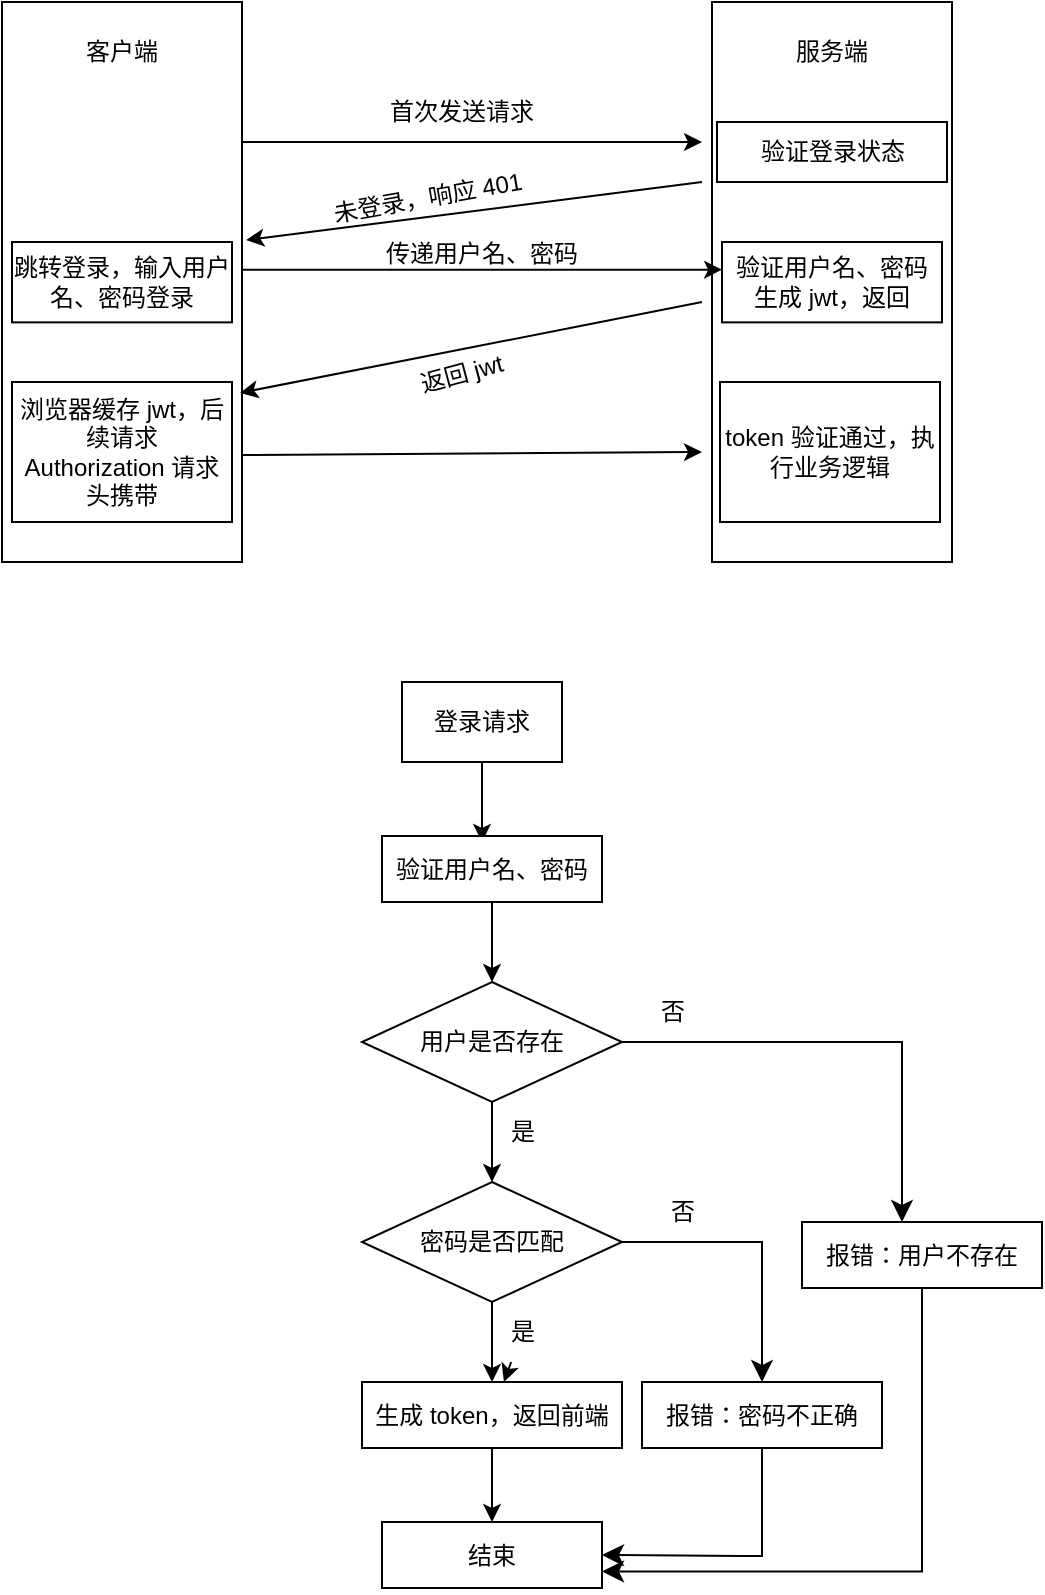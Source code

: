 <mxfile>
    <diagram id="IyYC0mXCuMCxbC35mm6C" name="第 1 页">
        <mxGraphModel dx="904" dy="551" grid="1" gridSize="10" guides="1" tooltips="1" connect="1" arrows="1" fold="1" page="1" pageScale="1" pageWidth="1169" pageHeight="1654" math="0" shadow="0">
            <root>
                <mxCell id="0"/>
                <mxCell id="1" parent="0"/>
                <mxCell id="2" value="" style="rounded=0;whiteSpace=wrap;html=1;" parent="1" vertex="1">
                    <mxGeometry x="170" y="380" width="120" height="280" as="geometry"/>
                </mxCell>
                <mxCell id="3" value="" style="rounded=0;whiteSpace=wrap;html=1;" parent="1" vertex="1">
                    <mxGeometry x="525" y="380" width="120" height="280" as="geometry"/>
                </mxCell>
                <mxCell id="4" value="客户端" style="text;html=1;strokeColor=none;fillColor=none;align=center;verticalAlign=middle;whiteSpace=wrap;rounded=0;" parent="1" vertex="1">
                    <mxGeometry x="200" y="390" width="60" height="30" as="geometry"/>
                </mxCell>
                <mxCell id="5" value="服务端" style="text;html=1;strokeColor=none;fillColor=none;align=center;verticalAlign=middle;whiteSpace=wrap;rounded=0;" parent="1" vertex="1">
                    <mxGeometry x="555" y="390" width="60" height="30" as="geometry"/>
                </mxCell>
                <mxCell id="6" value="" style="endArrow=classic;html=1;" parent="1" edge="1">
                    <mxGeometry width="50" height="50" relative="1" as="geometry">
                        <mxPoint x="290" y="450" as="sourcePoint"/>
                        <mxPoint x="520" y="450" as="targetPoint"/>
                    </mxGeometry>
                </mxCell>
                <mxCell id="7" value="首次发送请求" style="text;html=1;strokeColor=none;fillColor=none;align=center;verticalAlign=middle;whiteSpace=wrap;rounded=0;" parent="1" vertex="1">
                    <mxGeometry x="360" y="420" width="80" height="30" as="geometry"/>
                </mxCell>
                <mxCell id="8" value="验证登录状态" style="rounded=0;whiteSpace=wrap;html=1;" parent="1" vertex="1">
                    <mxGeometry x="527.5" y="440" width="115" height="30" as="geometry"/>
                </mxCell>
                <mxCell id="9" value="" style="endArrow=classic;html=1;entryX=1.017;entryY=0.425;entryDx=0;entryDy=0;entryPerimeter=0;" parent="1" target="2" edge="1">
                    <mxGeometry width="50" height="50" relative="1" as="geometry">
                        <mxPoint x="520" y="470" as="sourcePoint"/>
                        <mxPoint x="440" y="510" as="targetPoint"/>
                    </mxGeometry>
                </mxCell>
                <mxCell id="10" value="未登录，响应 401" style="text;html=1;strokeColor=none;fillColor=none;align=center;verticalAlign=middle;whiteSpace=wrap;rounded=0;rotation=-10;" parent="1" vertex="1">
                    <mxGeometry x="333" y="463" width="100" height="30" as="geometry"/>
                </mxCell>
                <mxCell id="12" value="跳转登录，输入用户名、密码登录" style="rounded=0;whiteSpace=wrap;html=1;" parent="1" vertex="1">
                    <mxGeometry x="175" y="500" width="110" height="40.18" as="geometry"/>
                </mxCell>
                <mxCell id="13" value="" style="endArrow=classic;html=1;exitX=1;exitY=0.478;exitDx=0;exitDy=0;exitPerimeter=0;entryX=0.042;entryY=0.478;entryDx=0;entryDy=0;entryPerimeter=0;" parent="1" source="2" target="3" edge="1">
                    <mxGeometry width="50" height="50" relative="1" as="geometry">
                        <mxPoint x="390" y="550" as="sourcePoint"/>
                        <mxPoint x="440" y="500" as="targetPoint"/>
                    </mxGeometry>
                </mxCell>
                <mxCell id="14" value="验证用户名、密码&lt;br&gt;生成 jwt，返回" style="rounded=0;whiteSpace=wrap;html=1;" parent="1" vertex="1">
                    <mxGeometry x="530" y="500" width="110" height="40.18" as="geometry"/>
                </mxCell>
                <mxCell id="15" value="" style="endArrow=classic;html=1;entryX=0.992;entryY=0.698;entryDx=0;entryDy=0;entryPerimeter=0;" parent="1" target="2" edge="1">
                    <mxGeometry width="50" height="50" relative="1" as="geometry">
                        <mxPoint x="520" y="530" as="sourcePoint"/>
                        <mxPoint x="440" y="500" as="targetPoint"/>
                    </mxGeometry>
                </mxCell>
                <mxCell id="16" value="返回 jwt" style="text;html=1;strokeColor=none;fillColor=none;align=center;verticalAlign=middle;whiteSpace=wrap;rounded=0;rotation=-15;" parent="1" vertex="1">
                    <mxGeometry x="350" y="551" width="100" height="30" as="geometry"/>
                </mxCell>
                <mxCell id="17" value="传递用户名、密码" style="text;html=1;strokeColor=none;fillColor=none;align=center;verticalAlign=middle;whiteSpace=wrap;rounded=0;" parent="1" vertex="1">
                    <mxGeometry x="360" y="491" width="100" height="30" as="geometry"/>
                </mxCell>
                <mxCell id="18" value="浏览器缓存 jwt，后续请求 Authorization 请求头携带" style="rounded=0;whiteSpace=wrap;html=1;" parent="1" vertex="1">
                    <mxGeometry x="175" y="570" width="110" height="70" as="geometry"/>
                </mxCell>
                <mxCell id="19" value="" style="endArrow=classic;html=1;exitX=1;exitY=0.809;exitDx=0;exitDy=0;exitPerimeter=0;" parent="1" source="2" edge="1">
                    <mxGeometry width="50" height="50" relative="1" as="geometry">
                        <mxPoint x="390" y="580" as="sourcePoint"/>
                        <mxPoint x="520" y="605" as="targetPoint"/>
                    </mxGeometry>
                </mxCell>
                <mxCell id="20" value="token 验证通过，执行业务逻辑" style="rounded=0;whiteSpace=wrap;html=1;" parent="1" vertex="1">
                    <mxGeometry x="529" y="570" width="110" height="70" as="geometry"/>
                </mxCell>
                <mxCell id="38" value="登录请求" style="rounded=0;whiteSpace=wrap;html=1;" vertex="1" parent="1">
                    <mxGeometry x="370" y="720" width="80" height="40" as="geometry"/>
                </mxCell>
                <mxCell id="39" value="" style="endArrow=classic;html=1;exitX=0.5;exitY=1;exitDx=0;exitDy=0;" edge="1" parent="1" source="38">
                    <mxGeometry width="50" height="50" relative="1" as="geometry">
                        <mxPoint x="380" y="830" as="sourcePoint"/>
                        <mxPoint x="410" y="800" as="targetPoint"/>
                    </mxGeometry>
                </mxCell>
                <mxCell id="42" style="edgeStyle=none;html=1;entryX=0.5;entryY=0;entryDx=0;entryDy=0;" edge="1" parent="1" source="40" target="41">
                    <mxGeometry relative="1" as="geometry"/>
                </mxCell>
                <mxCell id="40" value="验证用户名、密码" style="rounded=0;whiteSpace=wrap;html=1;" vertex="1" parent="1">
                    <mxGeometry x="360" y="797" width="110" height="33" as="geometry"/>
                </mxCell>
                <mxCell id="44" style="edgeStyle=none;html=1;" edge="1" parent="1" source="41">
                    <mxGeometry relative="1" as="geometry">
                        <mxPoint x="415" y="970" as="targetPoint"/>
                    </mxGeometry>
                </mxCell>
                <mxCell id="41" value="用户是否存在" style="rhombus;whiteSpace=wrap;html=1;" vertex="1" parent="1">
                    <mxGeometry x="350" y="870" width="130" height="60" as="geometry"/>
                </mxCell>
                <mxCell id="45" value="是" style="text;html=1;align=center;verticalAlign=middle;resizable=0;points=[];autosize=1;strokeColor=none;fillColor=none;" vertex="1" parent="1">
                    <mxGeometry x="410" y="930" width="40" height="30" as="geometry"/>
                </mxCell>
                <mxCell id="47" style="edgeStyle=none;html=1;" edge="1" parent="1" source="46">
                    <mxGeometry relative="1" as="geometry">
                        <mxPoint x="415" y="1070" as="targetPoint"/>
                    </mxGeometry>
                </mxCell>
                <mxCell id="46" value="密码是否匹配" style="rhombus;whiteSpace=wrap;html=1;" vertex="1" parent="1">
                    <mxGeometry x="350" y="970" width="130" height="60" as="geometry"/>
                </mxCell>
                <mxCell id="50" value="" style="edgeStyle=none;html=1;" edge="1" parent="1" source="48" target="49">
                    <mxGeometry relative="1" as="geometry"/>
                </mxCell>
                <mxCell id="48" value="是" style="text;html=1;align=center;verticalAlign=middle;resizable=0;points=[];autosize=1;strokeColor=none;fillColor=none;" vertex="1" parent="1">
                    <mxGeometry x="410" y="1030" width="40" height="30" as="geometry"/>
                </mxCell>
                <mxCell id="51" style="edgeStyle=none;html=1;" edge="1" parent="1" source="49">
                    <mxGeometry relative="1" as="geometry">
                        <mxPoint x="415" y="1140" as="targetPoint"/>
                    </mxGeometry>
                </mxCell>
                <mxCell id="49" value="生成 token，返回前端" style="rounded=0;whiteSpace=wrap;html=1;" vertex="1" parent="1">
                    <mxGeometry x="350" y="1070" width="130" height="33" as="geometry"/>
                </mxCell>
                <mxCell id="52" value="结束" style="rounded=0;whiteSpace=wrap;html=1;" vertex="1" parent="1">
                    <mxGeometry x="360" y="1140" width="110" height="33" as="geometry"/>
                </mxCell>
                <mxCell id="55" value="" style="edgeStyle=segmentEdgeStyle;endArrow=classic;html=1;curved=0;rounded=0;endSize=8;startSize=8;" edge="1" parent="1">
                    <mxGeometry width="50" height="50" relative="1" as="geometry">
                        <mxPoint x="480" y="900" as="sourcePoint"/>
                        <mxPoint x="620" y="990" as="targetPoint"/>
                    </mxGeometry>
                </mxCell>
                <mxCell id="56" value="报错：用户不存在" style="rounded=0;whiteSpace=wrap;html=1;" vertex="1" parent="1">
                    <mxGeometry x="570" y="990" width="120" height="33" as="geometry"/>
                </mxCell>
                <mxCell id="57" value="" style="edgeStyle=segmentEdgeStyle;endArrow=classic;html=1;curved=0;rounded=0;endSize=8;startSize=8;exitX=1;exitY=0.5;exitDx=0;exitDy=0;" edge="1" parent="1" source="46">
                    <mxGeometry width="50" height="50" relative="1" as="geometry">
                        <mxPoint x="560" y="1110" as="sourcePoint"/>
                        <mxPoint x="550" y="1070" as="targetPoint"/>
                    </mxGeometry>
                </mxCell>
                <mxCell id="58" value="报错：密码不正确" style="rounded=0;whiteSpace=wrap;html=1;" vertex="1" parent="1">
                    <mxGeometry x="490" y="1070" width="120" height="33" as="geometry"/>
                </mxCell>
                <mxCell id="61" value="" style="edgeStyle=segmentEdgeStyle;endArrow=classic;html=1;curved=0;rounded=0;endSize=8;startSize=8;exitX=0.5;exitY=1;exitDx=0;exitDy=0;entryX=1;entryY=0.5;entryDx=0;entryDy=0;" edge="1" parent="1" source="58" target="52">
                    <mxGeometry width="50" height="50" relative="1" as="geometry">
                        <mxPoint x="560" y="1110" as="sourcePoint"/>
                        <mxPoint x="610" y="1060" as="targetPoint"/>
                        <Array as="points">
                            <mxPoint x="550" y="1157"/>
                            <mxPoint x="540" y="1157"/>
                        </Array>
                    </mxGeometry>
                </mxCell>
                <mxCell id="67" value="" style="edgeStyle=segmentEdgeStyle;endArrow=classic;html=1;curved=0;rounded=0;endSize=8;startSize=8;exitX=0.5;exitY=1;exitDx=0;exitDy=0;entryX=1;entryY=0.75;entryDx=0;entryDy=0;" edge="1" parent="1" source="56" target="52">
                    <mxGeometry width="50" height="50" relative="1" as="geometry">
                        <mxPoint x="635" y="1119" as="sourcePoint"/>
                        <mxPoint x="555" y="1172.5" as="targetPoint"/>
                        <Array as="points">
                            <mxPoint x="630" y="1165"/>
                        </Array>
                    </mxGeometry>
                </mxCell>
                <mxCell id="68" value="否" style="text;html=1;align=center;verticalAlign=middle;resizable=0;points=[];autosize=1;strokeColor=none;fillColor=none;" vertex="1" parent="1">
                    <mxGeometry x="485" y="870" width="40" height="30" as="geometry"/>
                </mxCell>
                <mxCell id="69" value="否" style="text;html=1;align=center;verticalAlign=middle;resizable=0;points=[];autosize=1;strokeColor=none;fillColor=none;" vertex="1" parent="1">
                    <mxGeometry x="490" y="970" width="40" height="30" as="geometry"/>
                </mxCell>
            </root>
        </mxGraphModel>
    </diagram>
</mxfile>